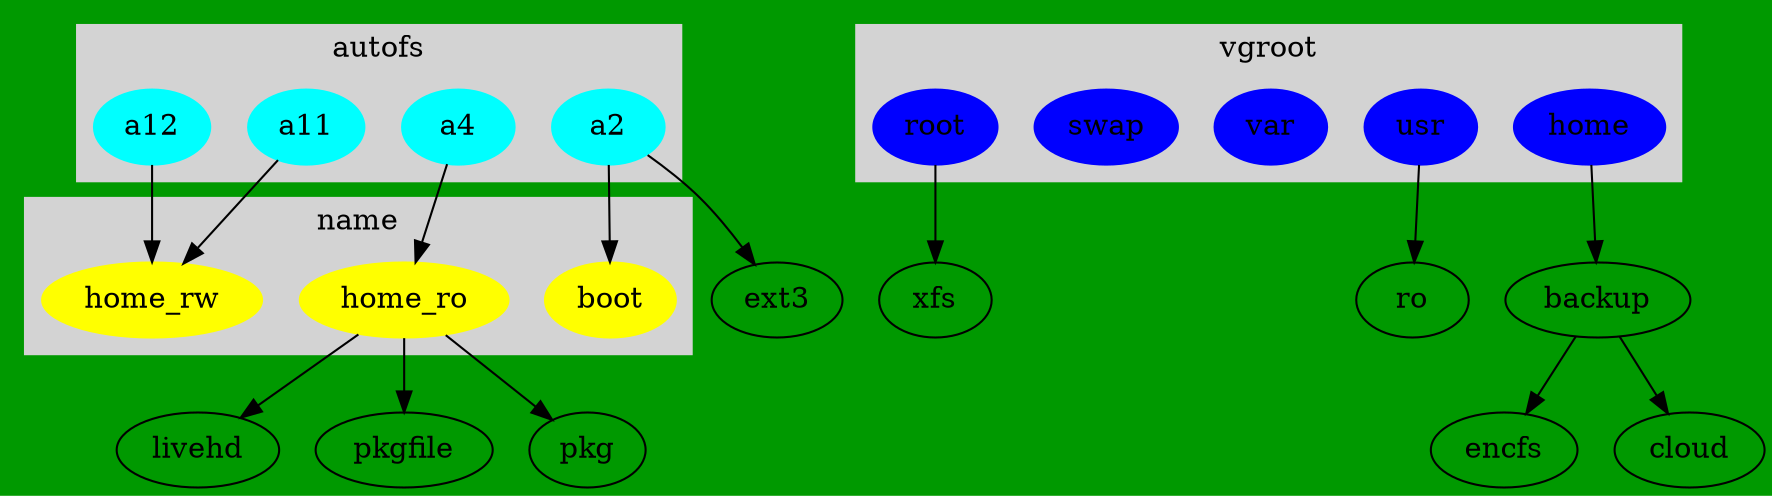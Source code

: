 // dot -Tpng  parted.dot -o line1.png
//  default ext4
digraph G {
  bgcolor ="#009900";

	subgraph cluster_0 {
		style=filled;
		color=lightgrey;
		node [style=filled,color=cyan];
		a2 ;
                a4;
                a11;
                a12;
		label = "autofs";
	}

	subgraph cluster_2 {
		style=filled;
		color=lightgrey;
		node [style=filled,color=yellow];
		boot;
                home_ro;
                home_rw;
		label = "name";
	}
	subgraph cluster_3 {
		style=filled;
		color=lightgrey;
		node [style=filled,color=blue];
		root ;
                usr;
                var;
		swap;
		home;
		label = "vgroot";
	}


	a2 -> boot;
	a2 -> ext3;
        a11->home_rw;
        a12->home_rw;
        root->xfs;
        usr ->ro;
        home->backup;
        a4 ->home_ro;
        home_ro->livehd;
        home_ro->pkgfile;
        home_ro->pkg;
        backup -> encfs;
        backup -> cloud;
}
